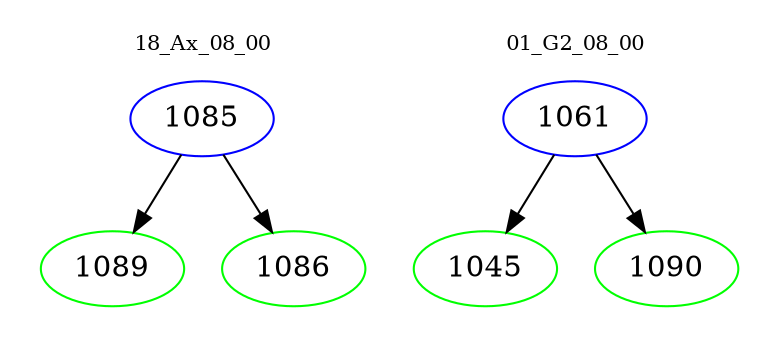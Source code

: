 digraph{
subgraph cluster_0 {
color = white
label = "18_Ax_08_00";
fontsize=10;
T0_1085 [label="1085", color="blue"]
T0_1085 -> T0_1089 [color="black"]
T0_1089 [label="1089", color="green"]
T0_1085 -> T0_1086 [color="black"]
T0_1086 [label="1086", color="green"]
}
subgraph cluster_1 {
color = white
label = "01_G2_08_00";
fontsize=10;
T1_1061 [label="1061", color="blue"]
T1_1061 -> T1_1045 [color="black"]
T1_1045 [label="1045", color="green"]
T1_1061 -> T1_1090 [color="black"]
T1_1090 [label="1090", color="green"]
}
}

